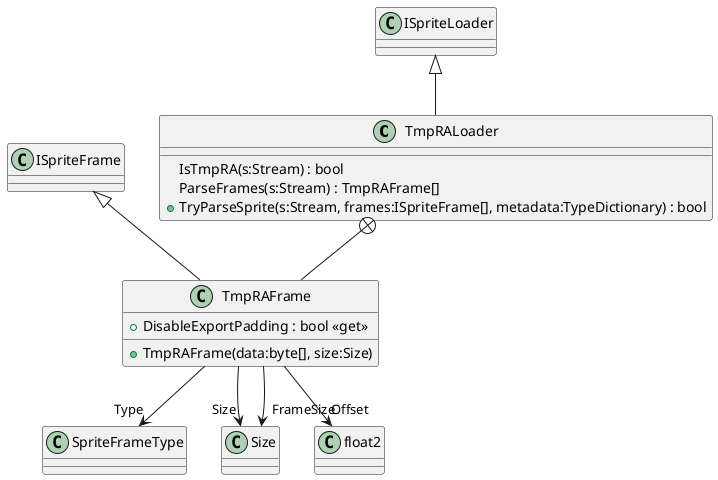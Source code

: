 @startuml
class TmpRALoader {
    IsTmpRA(s:Stream) : bool
    ParseFrames(s:Stream) : TmpRAFrame[]
    + TryParseSprite(s:Stream, frames:ISpriteFrame[], metadata:TypeDictionary) : bool
}
class TmpRAFrame {
    + DisableExportPadding : bool <<get>>
    + TmpRAFrame(data:byte[], size:Size)
}
ISpriteLoader <|-- TmpRALoader
TmpRALoader +-- TmpRAFrame
ISpriteFrame <|-- TmpRAFrame
TmpRAFrame --> "Type" SpriteFrameType
TmpRAFrame --> "Size" Size
TmpRAFrame --> "FrameSize" Size
TmpRAFrame --> "Offset" float2
@enduml
